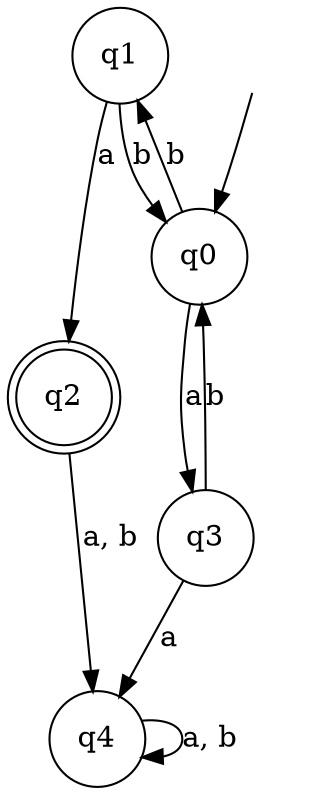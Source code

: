 digraph Automaton {

q1 [shape = circle];

q2 [shape = doublecircle];

q3 [shape = circle];

q4 [shape = circle];

_nil [style = invis];

q0 [shape = circle];

q3 -> q4 [label = "a"];

q0 -> q3 [label = "a"];

q3 -> q0 [label = "b"];

_nil -> q0;

q1 -> q0 [label = "b"];

q1 -> q2 [label = "a"];

q2 -> q4 [label = "a, b"];

q0 -> q1 [label = "b"];

q4 -> q4 [label = "a, b"];

}

